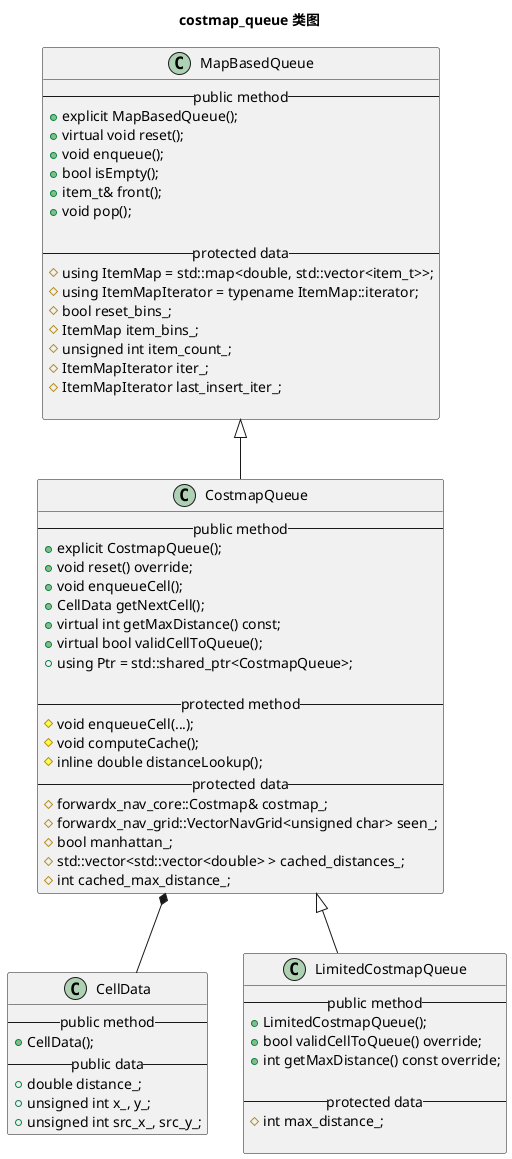 @startuml
Title "costmap_queue 类图"
class MapBasedQueue
{
-- public method --
+explicit MapBasedQueue();
+virtual void reset();
+void enqueue();
+bool isEmpty();
+item_t& front();
+void pop();

-- protected data --
#using ItemMap = std::map<double, std::vector<item_t>>;
#using ItemMapIterator = typename ItemMap::iterator;
#bool reset_bins_;
#ItemMap item_bins_;
#unsigned int item_count_;
#ItemMapIterator iter_;
#ItemMapIterator last_insert_iter_;

}

class CellData
{
-- public method --
+CellData();
-- public data --
+double distance_;
+unsigned int x_, y_;
+unsigned int src_x_, src_y_;
}

class CostmapQueue
{
-- public method --
+explicit CostmapQueue();
+void reset() override;
+void enqueueCell();
+CellData getNextCell();
+virtual int getMaxDistance() const;
+virtual bool validCellToQueue();
+using Ptr = std::shared_ptr<CostmapQueue>;

-- protected method --
#void enqueueCell(...);
#void computeCache();
#inline double distanceLookup();
-- protected data --
#forwardx_nav_core::Costmap& costmap_;
#forwardx_nav_grid::VectorNavGrid<unsigned char> seen_;
#bool manhattan_;
#std::vector<std::vector<double> > cached_distances_;
#int cached_max_distance_;
}

class LimitedCostmapQueue
{
-- public method --
+LimitedCostmapQueue();
+bool validCellToQueue() override;
+int getMaxDistance() const override;

-- protected data --
#int max_distance_;

}


CostmapQueue *-- CellData
MapBasedQueue <|-- CostmapQueue
CostmapQueue <|-- LimitedCostmapQueue

@enduml